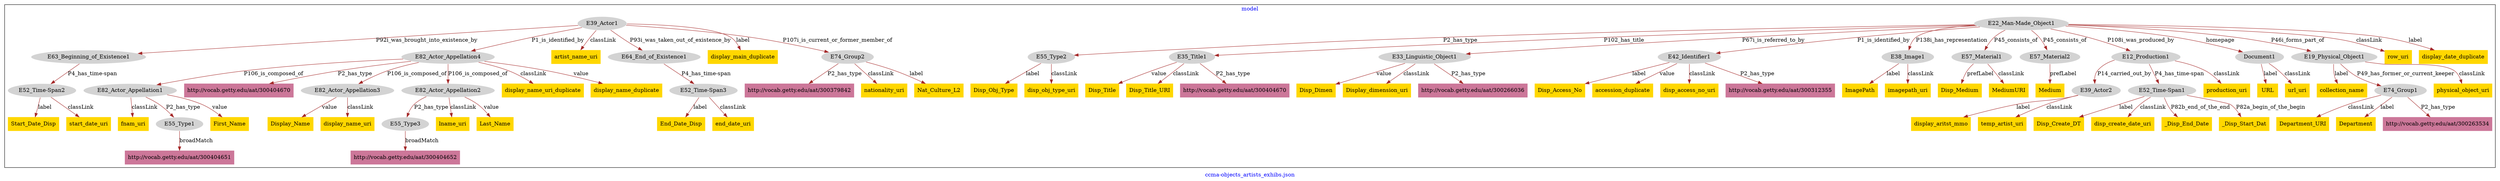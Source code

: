 digraph n0 {
fontcolor="blue"
remincross="true"
label="ccma-objects_artists_exhibs.json"
subgraph cluster {
label="model"
n2[style="filled",color="white",fillcolor="lightgray",label="E22_Man-Made_Object1"];
n3[style="filled",color="white",fillcolor="lightgray",label="E55_Type2"];
n4[style="filled",color="white",fillcolor="lightgray",label="E39_Actor2"];
n5[shape="plaintext",style="filled",fillcolor="gold",label="display_aritst_mmo"];
n6[style="filled",color="white",fillcolor="lightgray",label="E82_Actor_Appellation1"];
n7[shape="plaintext",style="filled",fillcolor="gold",label="fnam_uri"];
n8[style="filled",color="white",fillcolor="lightgray",label="E35_Title1"];
n9[shape="plaintext",style="filled",fillcolor="gold",label="Disp_Title"];
n10[shape="plaintext",style="filled",fillcolor="gold",label="Disp_Obj_Type"];
n11[style="filled",color="white",fillcolor="lightgray",label="E52_Time-Span3"];
n12[shape="plaintext",style="filled",fillcolor="gold",label="End_Date_Disp"];
n13[style="filled",color="white",fillcolor="lightgray",label="E39_Actor1"];
n14[style="filled",color="white",fillcolor="lightgray",label="E63_Beginning_of_Existence1"];
n15[style="filled",color="white",fillcolor="lightgray",label="E82_Actor_Appellation4"];
n16[shape="plaintext",style="filled",fillcolor="#CC7799",label="http://vocab.getty.edu/aat/300404670"];
n17[shape="plaintext",style="filled",fillcolor="gold",label="Disp_Title_URI"];
n18[style="filled",color="white",fillcolor="lightgray",label="E33_Linguistic_Object1"];
n19[shape="plaintext",style="filled",fillcolor="gold",label="Disp_Dimen"];
n20[style="filled",color="white",fillcolor="lightgray",label="E55_Type1"];
n21[shape="plaintext",style="filled",fillcolor="#CC7799",label="http://vocab.getty.edu/aat/300404651"];
n22[style="filled",color="white",fillcolor="lightgray",label="E55_Type3"];
n23[shape="plaintext",style="filled",fillcolor="#CC7799",label="http://vocab.getty.edu/aat/300404652"];
n24[style="filled",color="white",fillcolor="lightgray",label="E82_Actor_Appellation3"];
n25[shape="plaintext",style="filled",fillcolor="gold",label="Display_Name"];
n26[style="filled",color="white",fillcolor="lightgray",label="E82_Actor_Appellation2"];
n27[shape="plaintext",style="filled",fillcolor="gold",label="temp_artist_uri"];
n28[style="filled",color="white",fillcolor="lightgray",label="E52_Time-Span2"];
n29[shape="plaintext",style="filled",fillcolor="gold",label="Start_Date_Disp"];
n30[shape="plaintext",style="filled",fillcolor="#CC7799",label="http://vocab.getty.edu/aat/300404670"];
n31[style="filled",color="white",fillcolor="lightgray",label="E42_Identifier1"];
n32[shape="plaintext",style="filled",fillcolor="gold",label="Disp_Access_No"];
n33[style="filled",color="white",fillcolor="lightgray",label="E38_Image1"];
n34[shape="plaintext",style="filled",fillcolor="gold",label="ImagePath"];
n35[shape="plaintext",style="filled",fillcolor="gold",label="First_Name"];
n36[shape="plaintext",style="filled",fillcolor="gold",label="artist_name_uri"];
n37[style="filled",color="white",fillcolor="lightgray",label="E57_Material1"];
n38[style="filled",color="white",fillcolor="lightgray",label="E57_Material2"];
n39[style="filled",color="white",fillcolor="lightgray",label="E64_End_of_Existence1"];
n40[style="filled",color="white",fillcolor="lightgray",label="E12_Production1"];
n41[shape="plaintext",style="filled",fillcolor="gold",label="disp_obj_type_uri"];
n42[style="filled",color="white",fillcolor="lightgray",label="Document1"];
n43[shape="plaintext",style="filled",fillcolor="gold",label="URL"];
n44[shape="plaintext",style="filled",fillcolor="gold",label="lname_uri"];
n45[style="filled",color="white",fillcolor="lightgray",label="E19_Physical_Object1"];
n46[shape="plaintext",style="filled",fillcolor="gold",label="collection_name"];
n47[style="filled",color="white",fillcolor="lightgray",label="E52_Time-Span1"];
n48[shape="plaintext",style="filled",fillcolor="gold",label="Disp_Create_DT"];
n49[shape="plaintext",style="filled",fillcolor="gold",label="display_main_duplicate"];
n50[shape="plaintext",style="filled",fillcolor="gold",label="Display_dimension_uri"];
n51[shape="plaintext",style="filled",fillcolor="gold",label="start_date_uri"];
n52[shape="plaintext",style="filled",fillcolor="gold",label="row_uri"];
n53[shape="plaintext",style="filled",fillcolor="gold",label="imagepath_uri"];
n54[shape="plaintext",style="filled",fillcolor="gold",label="disp_create_date_uri"];
n55[shape="plaintext",style="filled",fillcolor="gold",label="production_uri"];
n56[shape="plaintext",style="filled",fillcolor="gold",label="accession_duplicate"];
n57[shape="plaintext",style="filled",fillcolor="gold",label="url_uri"];
n58[style="filled",color="white",fillcolor="lightgray",label="E74_Group2"];
n59[shape="plaintext",style="filled",fillcolor="#CC7799",label="http://vocab.getty.edu/aat/300379842"];
n60[shape="plaintext",style="filled",fillcolor="gold",label="disp_access_no_uri"];
n61[shape="plaintext",style="filled",fillcolor="gold",label="nationality_uri"];
n62[style="filled",color="white",fillcolor="lightgray",label="E74_Group1"];
n63[shape="plaintext",style="filled",fillcolor="gold",label="display_name_uri"];
n64[shape="plaintext",style="filled",fillcolor="gold",label="_Disp_End_Date"];
n65[shape="plaintext",style="filled",fillcolor="gold",label="Nat_Culture_L2"];
n66[shape="plaintext",style="filled",fillcolor="gold",label="Disp_Medium"];
n67[shape="plaintext",style="filled",fillcolor="gold",label="Department_URI"];
n68[shape="plaintext",style="filled",fillcolor="gold",label="Department"];
n69[shape="plaintext",style="filled",fillcolor="gold",label="MediumURI"];
n70[shape="plaintext",style="filled",fillcolor="gold",label="end_date_uri"];
n71[shape="plaintext",style="filled",fillcolor="gold",label="Medium"];
n72[shape="plaintext",style="filled",fillcolor="gold",label="Last_Name"];
n73[shape="plaintext",style="filled",fillcolor="gold",label="display_name_uri_duplicate"];
n74[shape="plaintext",style="filled",fillcolor="#CC7799",label="http://vocab.getty.edu/aat/300263534"];
n75[shape="plaintext",style="filled",fillcolor="gold",label="_Disp_Start_Dat"];
n76[shape="plaintext",style="filled",fillcolor="gold",label="display_date_duplicate"];
n77[shape="plaintext",style="filled",fillcolor="gold",label="physical_object_uri"];
n78[shape="plaintext",style="filled",fillcolor="#CC7799",label="http://vocab.getty.edu/aat/300312355"];
n79[shape="plaintext",style="filled",fillcolor="#CC7799",label="http://vocab.getty.edu/aat/300266036"];
n80[shape="plaintext",style="filled",fillcolor="gold",label="display_name_duplicate"];
}
n2 -> n3[color="brown",fontcolor="black",label="P2_has_type"]
n4 -> n5[color="brown",fontcolor="black",label="label"]
n6 -> n7[color="brown",fontcolor="black",label="classLink"]
n8 -> n9[color="brown",fontcolor="black",label="value"]
n3 -> n10[color="brown",fontcolor="black",label="label"]
n11 -> n12[color="brown",fontcolor="black",label="label"]
n13 -> n14[color="brown",fontcolor="black",label="P92i_was_brought_into_existence_by"]
n15 -> n16[color="brown",fontcolor="black",label="P2_has_type"]
n8 -> n17[color="brown",fontcolor="black",label="classLink"]
n18 -> n19[color="brown",fontcolor="black",label="value"]
n20 -> n21[color="brown",fontcolor="black",label="broadMatch"]
n22 -> n23[color="brown",fontcolor="black",label="broadMatch"]
n13 -> n15[color="brown",fontcolor="black",label="P1_is_identified_by"]
n24 -> n25[color="brown",fontcolor="black",label="value"]
n26 -> n22[color="brown",fontcolor="black",label="P2_has_type"]
n4 -> n27[color="brown",fontcolor="black",label="classLink"]
n28 -> n29[color="brown",fontcolor="black",label="label"]
n8 -> n30[color="brown",fontcolor="black",label="P2_has_type"]
n31 -> n32[color="brown",fontcolor="black",label="label"]
n33 -> n34[color="brown",fontcolor="black",label="label"]
n6 -> n35[color="brown",fontcolor="black",label="value"]
n13 -> n36[color="brown",fontcolor="black",label="classLink"]
n2 -> n37[color="brown",fontcolor="black",label="P45_consists_of"]
n2 -> n38[color="brown",fontcolor="black",label="P45_consists_of"]
n39 -> n11[color="brown",fontcolor="black",label="P4_has_time-span"]
n40 -> n4[color="brown",fontcolor="black",label="P14_carried_out_by"]
n3 -> n41[color="brown",fontcolor="black",label="classLink"]
n42 -> n43[color="brown",fontcolor="black",label="label"]
n2 -> n33[color="brown",fontcolor="black",label="P138i_has_representation"]
n26 -> n44[color="brown",fontcolor="black",label="classLink"]
n45 -> n46[color="brown",fontcolor="black",label="label"]
n47 -> n48[color="brown",fontcolor="black",label="label"]
n6 -> n20[color="brown",fontcolor="black",label="P2_has_type"]
n13 -> n49[color="brown",fontcolor="black",label="label"]
n2 -> n40[color="brown",fontcolor="black",label="P108i_was_produced_by"]
n18 -> n50[color="brown",fontcolor="black",label="classLink"]
n28 -> n51[color="brown",fontcolor="black",label="classLink"]
n2 -> n31[color="brown",fontcolor="black",label="P1_is_identified_by"]
n2 -> n52[color="brown",fontcolor="black",label="classLink"]
n33 -> n53[color="brown",fontcolor="black",label="classLink"]
n47 -> n54[color="brown",fontcolor="black",label="classLink"]
n40 -> n55[color="brown",fontcolor="black",label="classLink"]
n15 -> n6[color="brown",fontcolor="black",label="P106_is_composed_of"]
n15 -> n24[color="brown",fontcolor="black",label="P106_is_composed_of"]
n31 -> n56[color="brown",fontcolor="black",label="value"]
n15 -> n26[color="brown",fontcolor="black",label="P106_is_composed_of"]
n14 -> n28[color="brown",fontcolor="black",label="P4_has_time-span"]
n42 -> n57[color="brown",fontcolor="black",label="classLink"]
n58 -> n59[color="brown",fontcolor="black",label="P2_has_type"]
n31 -> n60[color="brown",fontcolor="black",label="classLink"]
n58 -> n61[color="brown",fontcolor="black",label="classLink"]
n45 -> n62[color="brown",fontcolor="black",label="P49_has_former_or_current_keeper"]
n24 -> n63[color="brown",fontcolor="black",label="classLink"]
n2 -> n42[color="brown",fontcolor="black",label="homepage"]
n13 -> n39[color="brown",fontcolor="black",label="P93i_was_taken_out_of_existence_by"]
n47 -> n64[color="brown",fontcolor="black",label="P82b_end_of_the_end"]
n58 -> n65[color="brown",fontcolor="black",label="label"]
n40 -> n47[color="brown",fontcolor="black",label="P4_has_time-span"]
n13 -> n58[color="brown",fontcolor="black",label="P107i_is_current_or_former_member_of"]
n37 -> n66[color="brown",fontcolor="black",label="prefLabel"]
n62 -> n67[color="brown",fontcolor="black",label="classLink"]
n62 -> n68[color="brown",fontcolor="black",label="label"]
n37 -> n69[color="brown",fontcolor="black",label="classLink"]
n11 -> n70[color="brown",fontcolor="black",label="classLink"]
n2 -> n8[color="brown",fontcolor="black",label="P102_has_title"]
n38 -> n71[color="brown",fontcolor="black",label="prefLabel"]
n2 -> n45[color="brown",fontcolor="black",label="P46i_forms_part_of"]
n26 -> n72[color="brown",fontcolor="black",label="value"]
n15 -> n73[color="brown",fontcolor="black",label="classLink"]
n62 -> n74[color="brown",fontcolor="black",label="P2_has_type"]
n2 -> n18[color="brown",fontcolor="black",label="P67i_is_referred_to_by"]
n47 -> n75[color="brown",fontcolor="black",label="P82a_begin_of_the_begin"]
n2 -> n76[color="brown",fontcolor="black",label="label"]
n45 -> n77[color="brown",fontcolor="black",label="classLink"]
n31 -> n78[color="brown",fontcolor="black",label="P2_has_type"]
n18 -> n79[color="brown",fontcolor="black",label="P2_has_type"]
n15 -> n80[color="brown",fontcolor="black",label="value"]
}
